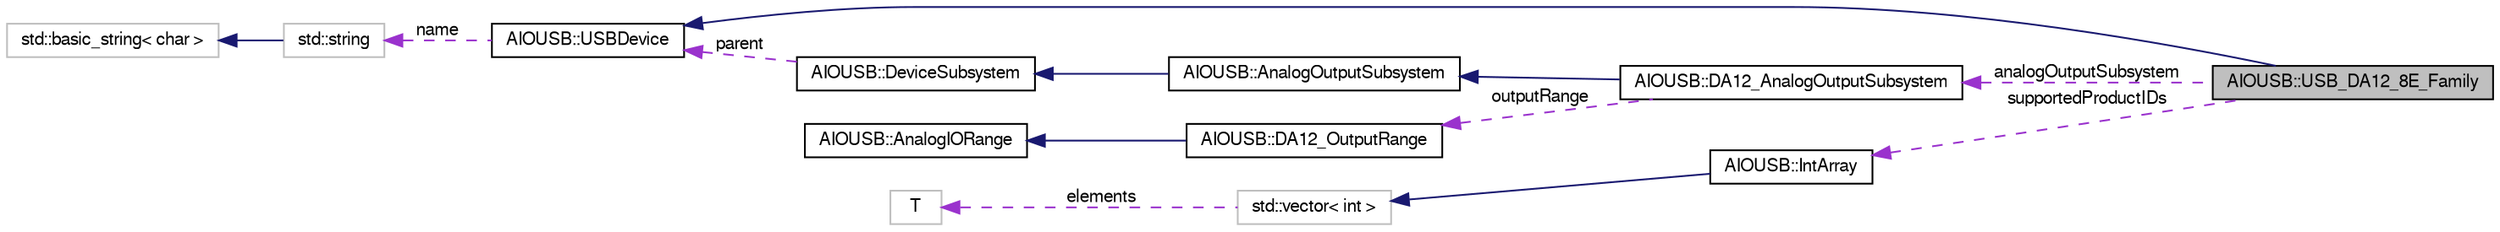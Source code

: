 digraph G
{
  edge [fontname="FreeSans",fontsize="10",labelfontname="FreeSans",labelfontsize="10"];
  node [fontname="FreeSans",fontsize="10",shape=record];
  rankdir=LR;
  Node1 [label="AIOUSB::USB_DA12_8E_Family",height=0.2,width=0.4,color="black", fillcolor="grey75", style="filled" fontcolor="black"];
  Node2 -> Node1 [dir=back,color="midnightblue",fontsize="10",style="solid",fontname="FreeSans"];
  Node2 [label="AIOUSB::USBDevice",height=0.2,width=0.4,color="black", fillcolor="white", style="filled",URL="$classAIOUSB_1_1USBDevice.html"];
  Node3 -> Node2 [dir=back,color="darkorchid3",fontsize="10",style="dashed",label="name",fontname="FreeSans"];
  Node3 [label="std::string",height=0.2,width=0.4,color="grey75", fillcolor="white", style="filled",tooltip="STL class."];
  Node4 -> Node3 [dir=back,color="midnightblue",fontsize="10",style="solid",fontname="FreeSans"];
  Node4 [label="std::basic_string\< char \>",height=0.2,width=0.4,color="grey75", fillcolor="white", style="filled",tooltip="STL class."];
  Node5 -> Node1 [dir=back,color="darkorchid3",fontsize="10",style="dashed",label="supportedProductIDs",fontname="FreeSans"];
  Node5 [label="AIOUSB::IntArray",height=0.2,width=0.4,color="black", fillcolor="white", style="filled",URL="$classAIOUSB_1_1IntArray.html"];
  Node6 -> Node5 [dir=back,color="midnightblue",fontsize="10",style="solid",fontname="FreeSans"];
  Node6 [label="std::vector\< int \>",height=0.2,width=0.4,color="grey75", fillcolor="white", style="filled",tooltip="STL class."];
  Node7 -> Node6 [dir=back,color="darkorchid3",fontsize="10",style="dashed",label="elements",fontname="FreeSans"];
  Node7 [label="T",height=0.2,width=0.4,color="grey75", fillcolor="white", style="filled"];
  Node8 -> Node1 [dir=back,color="darkorchid3",fontsize="10",style="dashed",label="analogOutputSubsystem",fontname="FreeSans"];
  Node8 [label="AIOUSB::DA12_AnalogOutputSubsystem",height=0.2,width=0.4,color="black", fillcolor="white", style="filled",URL="$classAIOUSB_1_1DA12__AnalogOutputSubsystem.html"];
  Node9 -> Node8 [dir=back,color="midnightblue",fontsize="10",style="solid",fontname="FreeSans"];
  Node9 [label="AIOUSB::AnalogOutputSubsystem",height=0.2,width=0.4,color="black", fillcolor="white", style="filled",URL="$classAIOUSB_1_1AnalogOutputSubsystem.html"];
  Node10 -> Node9 [dir=back,color="midnightblue",fontsize="10",style="solid",fontname="FreeSans"];
  Node10 [label="AIOUSB::DeviceSubsystem",height=0.2,width=0.4,color="black", fillcolor="white", style="filled",URL="$classAIOUSB_1_1DeviceSubsystem.html"];
  Node2 -> Node10 [dir=back,color="darkorchid3",fontsize="10",style="dashed",label="parent",fontname="FreeSans"];
  Node11 -> Node8 [dir=back,color="darkorchid3",fontsize="10",style="dashed",label="outputRange",fontname="FreeSans"];
  Node11 [label="AIOUSB::DA12_OutputRange",height=0.2,width=0.4,color="black", fillcolor="white", style="filled",URL="$classAIOUSB_1_1DA12__OutputRange.html"];
  Node12 -> Node11 [dir=back,color="midnightblue",fontsize="10",style="solid",fontname="FreeSans"];
  Node12 [label="AIOUSB::AnalogIORange",height=0.2,width=0.4,color="black", fillcolor="white", style="filled",URL="$classAIOUSB_1_1AnalogIORange.html"];
}
